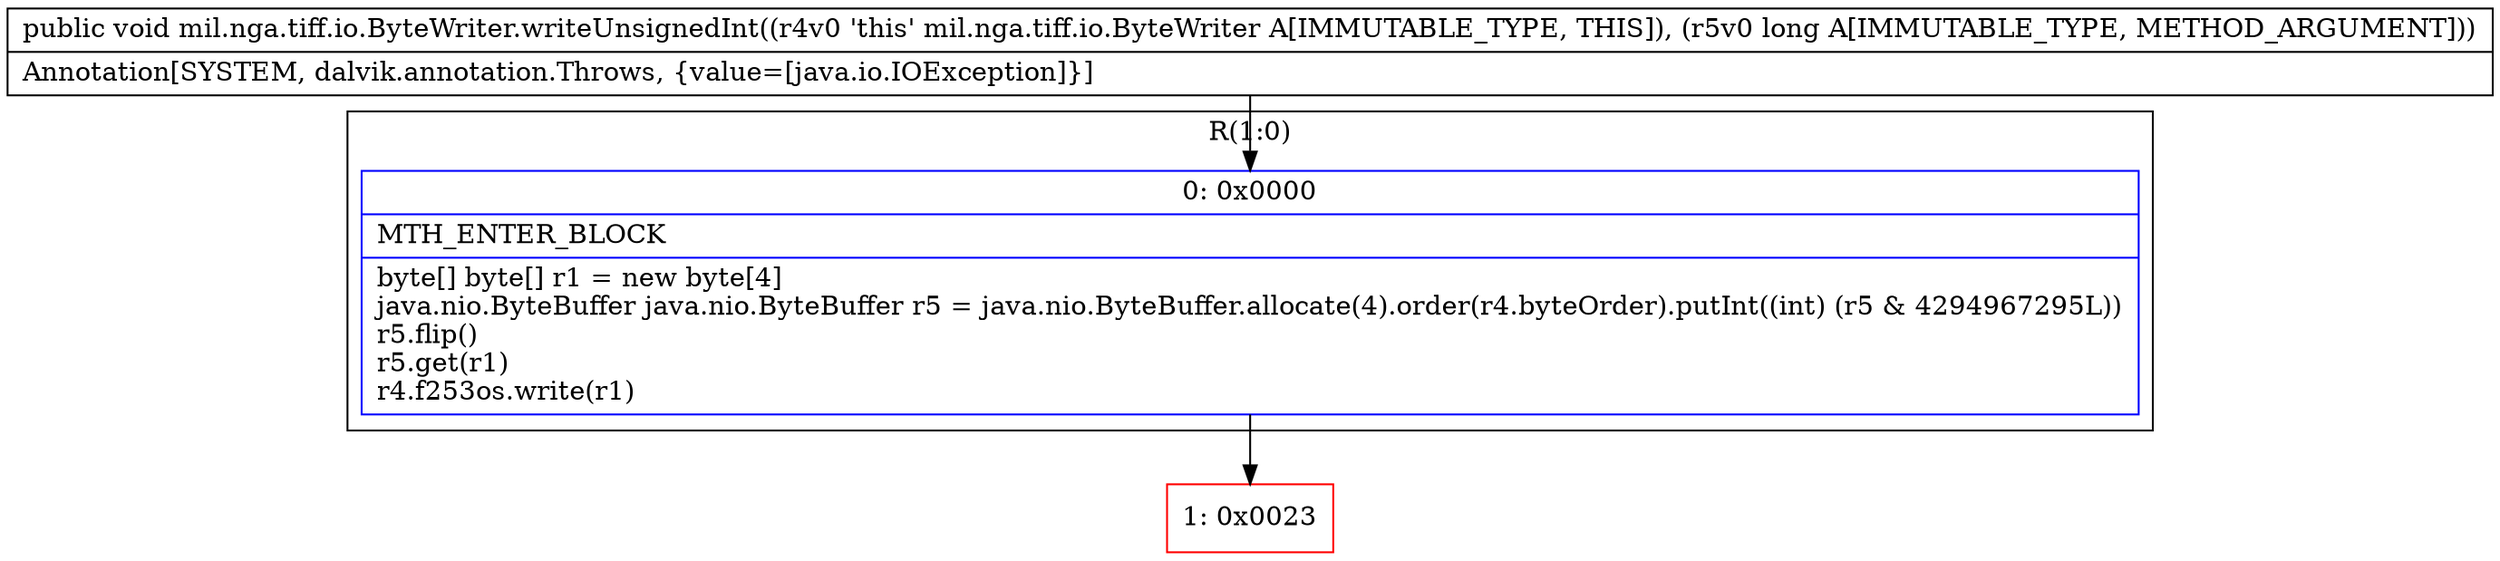 digraph "CFG formil.nga.tiff.io.ByteWriter.writeUnsignedInt(J)V" {
subgraph cluster_Region_403350571 {
label = "R(1:0)";
node [shape=record,color=blue];
Node_0 [shape=record,label="{0\:\ 0x0000|MTH_ENTER_BLOCK\l|byte[] byte[] r1 = new byte[4]\ljava.nio.ByteBuffer java.nio.ByteBuffer r5 = java.nio.ByteBuffer.allocate(4).order(r4.byteOrder).putInt((int) (r5 & 4294967295L))\lr5.flip()\lr5.get(r1)\lr4.f253os.write(r1)\l}"];
}
Node_1 [shape=record,color=red,label="{1\:\ 0x0023}"];
MethodNode[shape=record,label="{public void mil.nga.tiff.io.ByteWriter.writeUnsignedInt((r4v0 'this' mil.nga.tiff.io.ByteWriter A[IMMUTABLE_TYPE, THIS]), (r5v0 long A[IMMUTABLE_TYPE, METHOD_ARGUMENT]))  | Annotation[SYSTEM, dalvik.annotation.Throws, \{value=[java.io.IOException]\}]\l}"];
MethodNode -> Node_0;
Node_0 -> Node_1;
}

